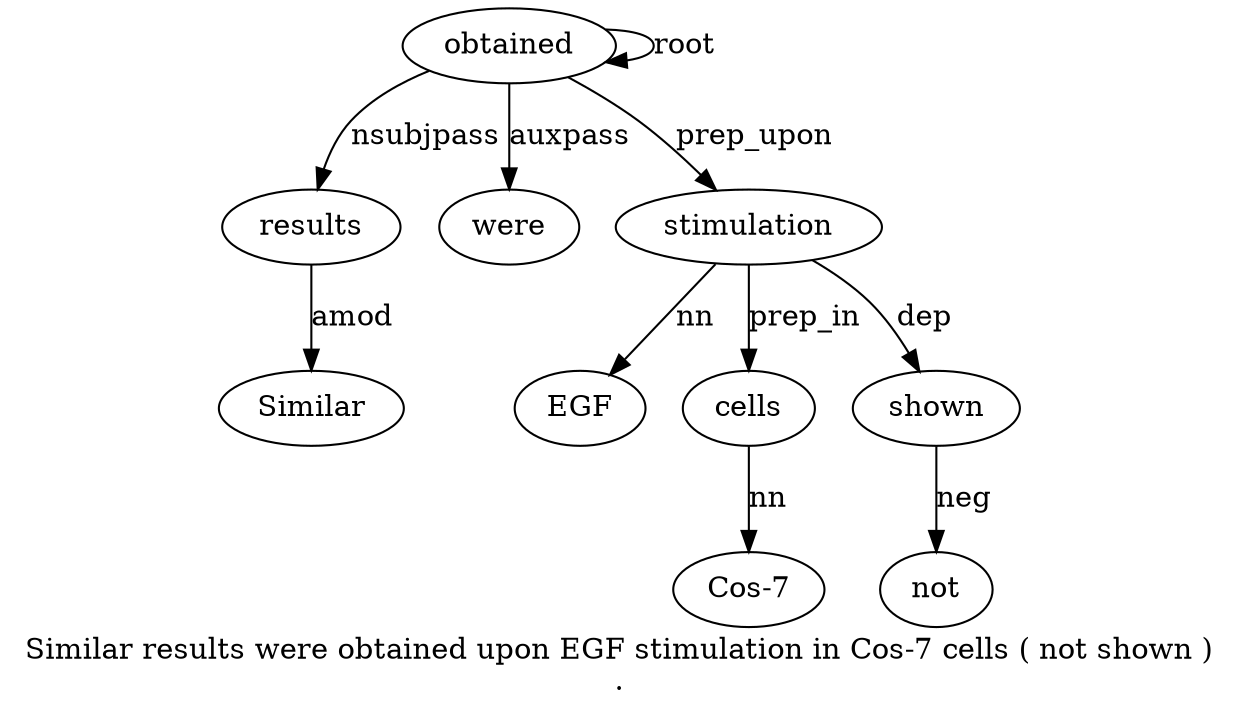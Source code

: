 digraph "Similar results were obtained upon EGF stimulation in Cos-7 cells ( not shown ) ." {
label="Similar results were obtained upon EGF stimulation in Cos-7 cells ( not shown )
.";
results2 [style=filled, fillcolor=white, label=results];
Similar1 [style=filled, fillcolor=white, label=Similar];
results2 -> Similar1  [label=amod];
obtained4 [style=filled, fillcolor=white, label=obtained];
obtained4 -> results2  [label=nsubjpass];
were3 [style=filled, fillcolor=white, label=were];
obtained4 -> were3  [label=auxpass];
obtained4 -> obtained4  [label=root];
stimulation7 [style=filled, fillcolor=white, label=stimulation];
EGF6 [style=filled, fillcolor=white, label=EGF];
stimulation7 -> EGF6  [label=nn];
obtained4 -> stimulation7  [label=prep_upon];
cells10 [style=filled, fillcolor=white, label=cells];
"Cos-79" [style=filled, fillcolor=white, label="Cos-7"];
cells10 -> "Cos-79"  [label=nn];
stimulation7 -> cells10  [label=prep_in];
shown13 [style=filled, fillcolor=white, label=shown];
not12 [style=filled, fillcolor=white, label=not];
shown13 -> not12  [label=neg];
stimulation7 -> shown13  [label=dep];
}
